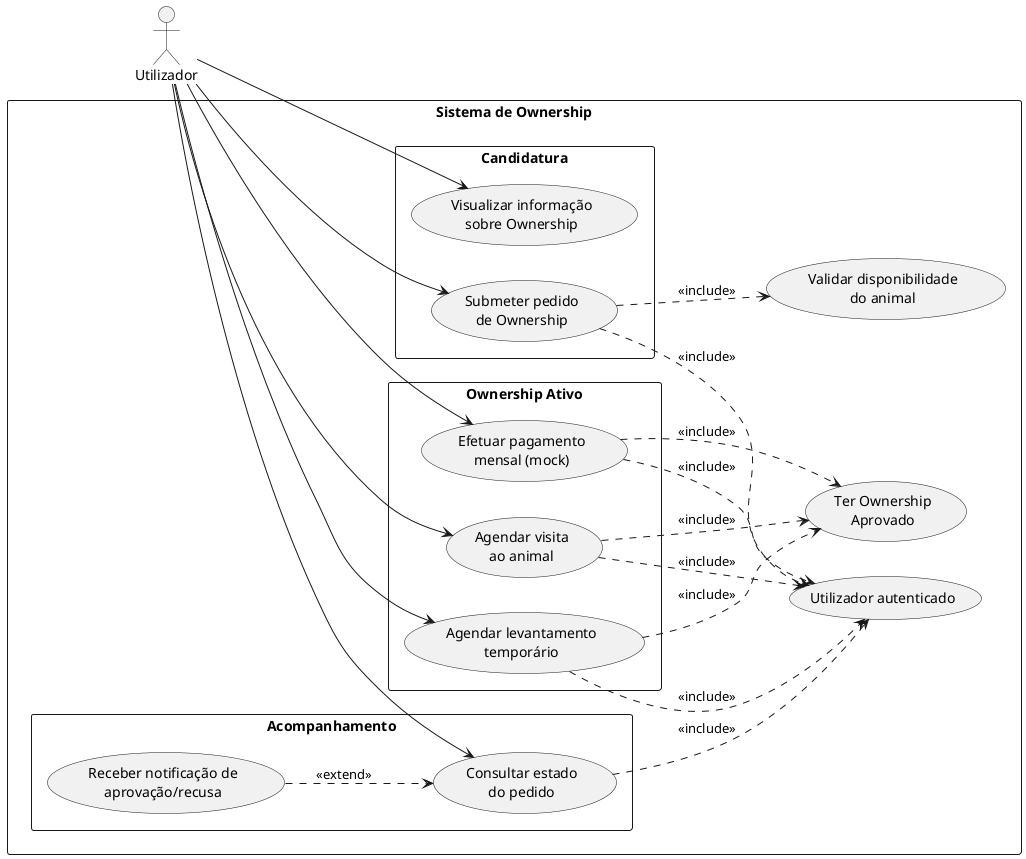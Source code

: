 @startuml
left to right direction
skinparam packageStyle rectangle

actor "Utilizador" as User

rectangle "Sistema de Ownership" {
  
  package "Candidatura" {
    usecase "Visualizar informação\nsobre Ownership" as UC1
    usecase "Submeter pedido\nde Ownership" as UC2
  }
  
  package "Acompanhamento" {
    usecase "Consultar estado\ndo pedido" as UC3
    usecase "Receber notificação de\naprovação/recusa" as UC4
  }
  
  package "Ownership Ativo" {
    usecase "Agendar visita\nao animal" as UC5
    usecase "Agendar levantamento\ntemporário" as UC6
    usecase "Efetuar pagamento\nmensal (mock)" as UC7
  }
  
  ' Use cases internos do sistema
  usecase "Utilizador autenticado" as UC_Auth
  usecase "Validar disponibilidade\ndo animal" as UC_Valid
  usecase "Ter Ownership\nAprovado" as UC_OwnershipAtivo
}

' Relações do Utilizador
User --> UC1
User --> UC2
User --> UC3
User --> UC5
User --> UC6
User --> UC7

' Include - Submeter pedido
UC2 ..> UC_Auth : <<include>>
UC2 ..> UC_Valid : <<include>>

' Include - Outras ações autenticadas
UC3 ..> UC_Auth : <<include>>
UC5 ..> UC_Auth : <<include>>
UC6 ..> UC_Auth : <<include>>
UC7 ..> UC_Auth : <<include>>

' Require - Pré-condição de Ownership Ativo
UC5 ..> UC_OwnershipAtivo : <<include>>
UC6 ..> UC_OwnershipAtivo : <<include>>
UC7 ..> UC_OwnershipAtivo : <<include>>

' Extend - Notificações
UC4 ..> UC3 : <<extend>>
@enduml

